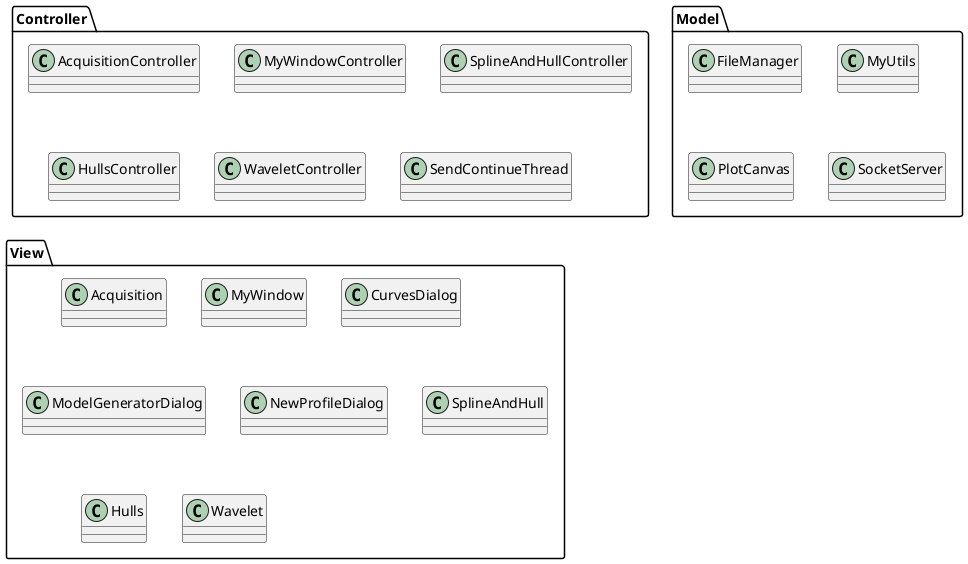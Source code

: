 @startuml

package Controller {
	class AcquisitionController
	class MyWindowController
	class SplineAndHullController
	class HullsController
	class WaveletController
	class SendContinueThread
}

package Model {
	class FileManager
	class MyUtils
	class PlotCanvas
	class SocketServer
}

package View {
	class Acquisition
	class MyWindow 
	class CurvesDialog
	class ModelGeneratorDialog
	class NewProfileDialog
	class SplineAndHull
	class Hulls
	class Wavelet
} 

/'Acquisition 	*--* AcquisitionController
MyWindow 		*--* MyWindowController
SplineAndHull 	*--* SplineAndHullController
Hulls 			*--* HullsController
Wavelet 		*--* WaveletController'/

@enduml